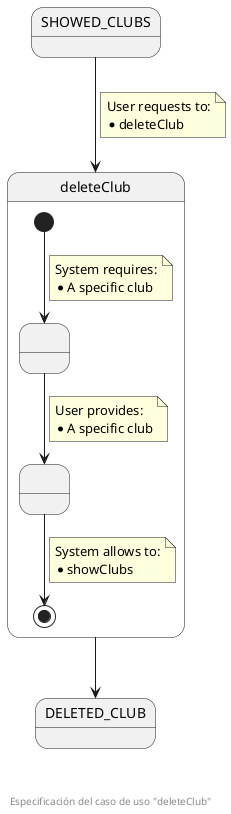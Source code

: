 @startuml
state SHOWED_CLUBS
state deleteClub {
  state " " as pendingClub
  state " " as providedClub
  [*] --> pendingClub
  note on link
    System requires:
    * A specific club
  end note
  pendingClub --> providedClub
  note on link
    User provides:
    * A specific club
  end note
  providedClub --> [*]
  note on link
    System allows to:
    * showClubs
  end note
}
state DELETED_CLUB

SHOWED_CLUBS --> deleteClub
note on link
  User requests to:
  * deleteClub
end note

deleteClub --> DELETED_CLUB

footer \n\n\n Especificación del caso de uso "deleteClub"
@enduml
